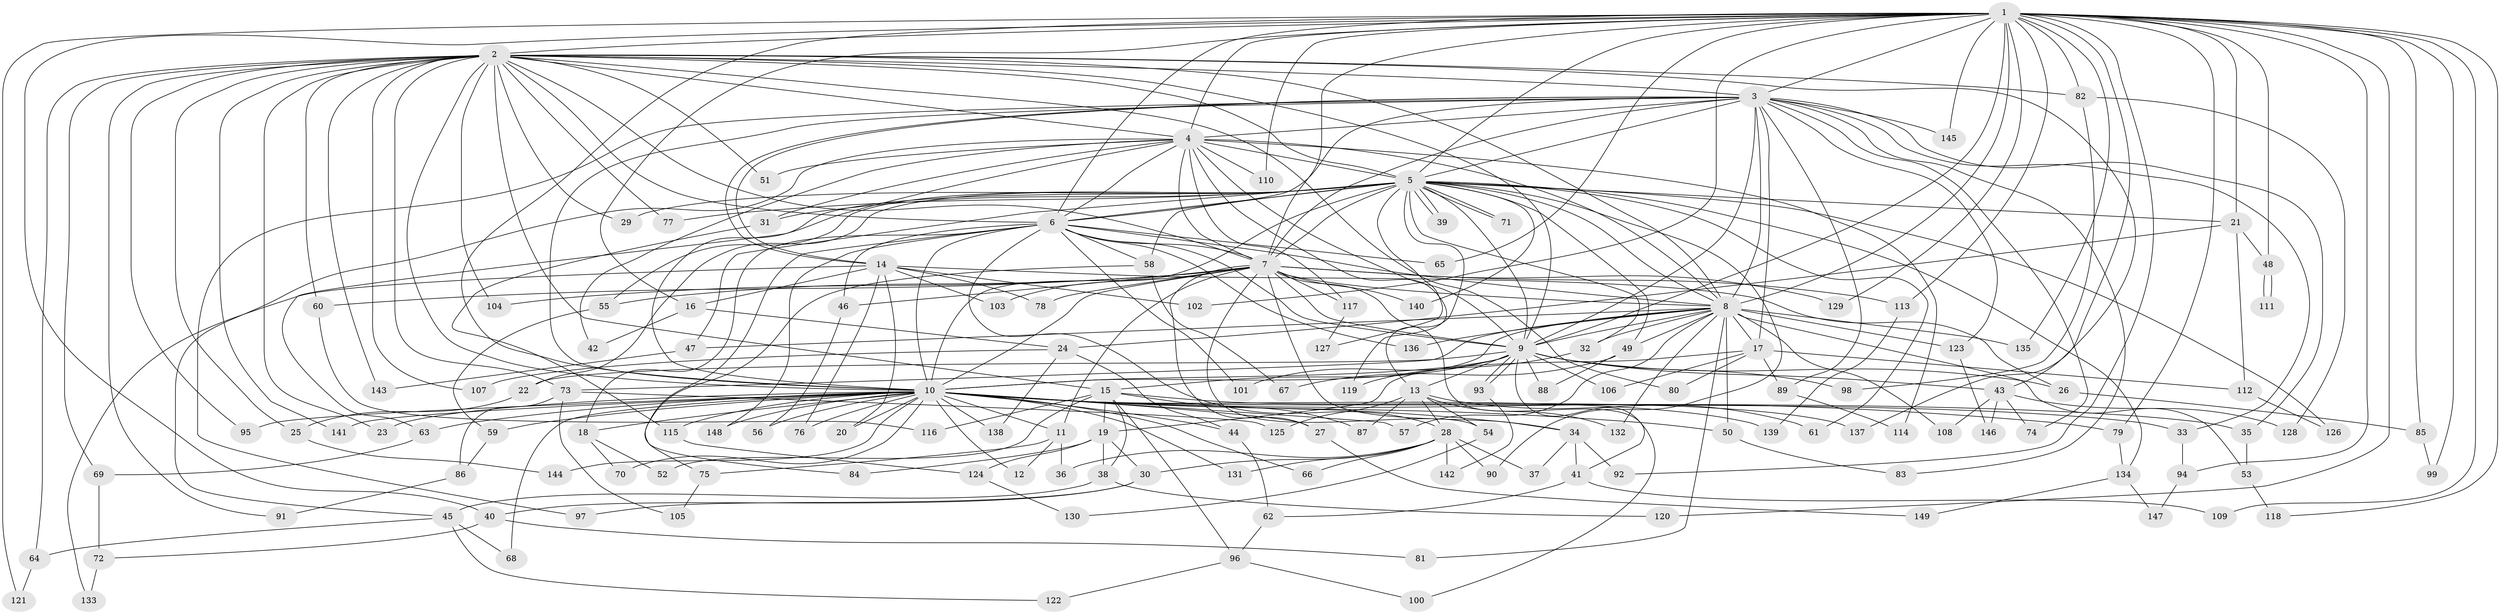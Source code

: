// Generated by graph-tools (version 1.1) at 2025/49/03/09/25 03:49:30]
// undirected, 149 vertices, 323 edges
graph export_dot {
graph [start="1"]
  node [color=gray90,style=filled];
  1;
  2;
  3;
  4;
  5;
  6;
  7;
  8;
  9;
  10;
  11;
  12;
  13;
  14;
  15;
  16;
  17;
  18;
  19;
  20;
  21;
  22;
  23;
  24;
  25;
  26;
  27;
  28;
  29;
  30;
  31;
  32;
  33;
  34;
  35;
  36;
  37;
  38;
  39;
  40;
  41;
  42;
  43;
  44;
  45;
  46;
  47;
  48;
  49;
  50;
  51;
  52;
  53;
  54;
  55;
  56;
  57;
  58;
  59;
  60;
  61;
  62;
  63;
  64;
  65;
  66;
  67;
  68;
  69;
  70;
  71;
  72;
  73;
  74;
  75;
  76;
  77;
  78;
  79;
  80;
  81;
  82;
  83;
  84;
  85;
  86;
  87;
  88;
  89;
  90;
  91;
  92;
  93;
  94;
  95;
  96;
  97;
  98;
  99;
  100;
  101;
  102;
  103;
  104;
  105;
  106;
  107;
  108;
  109;
  110;
  111;
  112;
  113;
  114;
  115;
  116;
  117;
  118;
  119;
  120;
  121;
  122;
  123;
  124;
  125;
  126;
  127;
  128;
  129;
  130;
  131;
  132;
  133;
  134;
  135;
  136;
  137;
  138;
  139;
  140;
  141;
  142;
  143;
  144;
  145;
  146;
  147;
  148;
  149;
  1 -- 2;
  1 -- 3;
  1 -- 4;
  1 -- 5;
  1 -- 6;
  1 -- 7;
  1 -- 8;
  1 -- 9;
  1 -- 10;
  1 -- 16;
  1 -- 21;
  1 -- 40;
  1 -- 48;
  1 -- 65;
  1 -- 79;
  1 -- 82;
  1 -- 85;
  1 -- 92;
  1 -- 94;
  1 -- 99;
  1 -- 102;
  1 -- 109;
  1 -- 110;
  1 -- 113;
  1 -- 118;
  1 -- 120;
  1 -- 121;
  1 -- 129;
  1 -- 135;
  1 -- 137;
  1 -- 145;
  2 -- 3;
  2 -- 4;
  2 -- 5;
  2 -- 6;
  2 -- 7;
  2 -- 8;
  2 -- 9;
  2 -- 10;
  2 -- 15;
  2 -- 23;
  2 -- 25;
  2 -- 29;
  2 -- 43;
  2 -- 51;
  2 -- 60;
  2 -- 64;
  2 -- 69;
  2 -- 73;
  2 -- 77;
  2 -- 80;
  2 -- 82;
  2 -- 91;
  2 -- 95;
  2 -- 104;
  2 -- 107;
  2 -- 141;
  2 -- 143;
  3 -- 4;
  3 -- 5;
  3 -- 6;
  3 -- 7;
  3 -- 8;
  3 -- 9;
  3 -- 10;
  3 -- 14;
  3 -- 14;
  3 -- 17;
  3 -- 33;
  3 -- 35;
  3 -- 74;
  3 -- 83;
  3 -- 89;
  3 -- 97;
  3 -- 123;
  3 -- 145;
  4 -- 5;
  4 -- 6;
  4 -- 7;
  4 -- 8;
  4 -- 9;
  4 -- 10;
  4 -- 31;
  4 -- 42;
  4 -- 45;
  4 -- 51;
  4 -- 110;
  4 -- 114;
  4 -- 117;
  4 -- 119;
  5 -- 6;
  5 -- 7;
  5 -- 8;
  5 -- 9;
  5 -- 10;
  5 -- 13;
  5 -- 21;
  5 -- 22;
  5 -- 29;
  5 -- 31;
  5 -- 32;
  5 -- 39;
  5 -- 39;
  5 -- 47;
  5 -- 49;
  5 -- 55;
  5 -- 58;
  5 -- 61;
  5 -- 63;
  5 -- 71;
  5 -- 71;
  5 -- 77;
  5 -- 90;
  5 -- 126;
  5 -- 127;
  5 -- 134;
  5 -- 140;
  6 -- 7;
  6 -- 8;
  6 -- 9;
  6 -- 10;
  6 -- 18;
  6 -- 28;
  6 -- 46;
  6 -- 58;
  6 -- 65;
  6 -- 84;
  6 -- 101;
  6 -- 136;
  6 -- 148;
  7 -- 8;
  7 -- 9;
  7 -- 10;
  7 -- 11;
  7 -- 27;
  7 -- 34;
  7 -- 46;
  7 -- 54;
  7 -- 55;
  7 -- 60;
  7 -- 78;
  7 -- 100;
  7 -- 103;
  7 -- 104;
  7 -- 113;
  7 -- 117;
  7 -- 129;
  7 -- 140;
  8 -- 9;
  8 -- 10;
  8 -- 17;
  8 -- 32;
  8 -- 47;
  8 -- 49;
  8 -- 50;
  8 -- 53;
  8 -- 57;
  8 -- 73;
  8 -- 81;
  8 -- 108;
  8 -- 123;
  8 -- 132;
  8 -- 135;
  8 -- 136;
  9 -- 10;
  9 -- 13;
  9 -- 15;
  9 -- 22;
  9 -- 26;
  9 -- 41;
  9 -- 43;
  9 -- 88;
  9 -- 93;
  9 -- 93;
  9 -- 98;
  9 -- 101;
  9 -- 106;
  10 -- 11;
  10 -- 12;
  10 -- 18;
  10 -- 20;
  10 -- 23;
  10 -- 27;
  10 -- 33;
  10 -- 34;
  10 -- 35;
  10 -- 44;
  10 -- 50;
  10 -- 56;
  10 -- 57;
  10 -- 59;
  10 -- 63;
  10 -- 66;
  10 -- 68;
  10 -- 70;
  10 -- 76;
  10 -- 79;
  10 -- 95;
  10 -- 115;
  10 -- 131;
  10 -- 138;
  10 -- 139;
  10 -- 141;
  10 -- 144;
  10 -- 148;
  11 -- 12;
  11 -- 36;
  11 -- 75;
  13 -- 28;
  13 -- 54;
  13 -- 61;
  13 -- 87;
  13 -- 125;
  13 -- 132;
  14 -- 16;
  14 -- 20;
  14 -- 26;
  14 -- 76;
  14 -- 78;
  14 -- 102;
  14 -- 103;
  14 -- 133;
  15 -- 19;
  15 -- 38;
  15 -- 52;
  15 -- 87;
  15 -- 96;
  15 -- 116;
  15 -- 137;
  16 -- 24;
  16 -- 42;
  17 -- 19;
  17 -- 80;
  17 -- 89;
  17 -- 106;
  17 -- 112;
  18 -- 52;
  18 -- 70;
  19 -- 30;
  19 -- 38;
  19 -- 84;
  19 -- 124;
  21 -- 24;
  21 -- 48;
  21 -- 112;
  22 -- 25;
  24 -- 44;
  24 -- 107;
  24 -- 138;
  25 -- 144;
  26 -- 85;
  27 -- 149;
  28 -- 30;
  28 -- 36;
  28 -- 37;
  28 -- 66;
  28 -- 90;
  28 -- 131;
  28 -- 142;
  30 -- 40;
  30 -- 97;
  31 -- 115;
  32 -- 119;
  33 -- 94;
  34 -- 37;
  34 -- 41;
  34 -- 92;
  35 -- 53;
  38 -- 45;
  38 -- 120;
  40 -- 72;
  40 -- 81;
  41 -- 62;
  41 -- 109;
  43 -- 74;
  43 -- 108;
  43 -- 128;
  43 -- 146;
  44 -- 62;
  45 -- 64;
  45 -- 68;
  45 -- 122;
  46 -- 56;
  47 -- 143;
  48 -- 111;
  48 -- 111;
  49 -- 67;
  49 -- 88;
  50 -- 83;
  53 -- 118;
  54 -- 130;
  55 -- 59;
  58 -- 67;
  58 -- 75;
  59 -- 86;
  60 -- 116;
  62 -- 96;
  63 -- 69;
  64 -- 121;
  69 -- 72;
  72 -- 133;
  73 -- 86;
  73 -- 105;
  73 -- 125;
  75 -- 105;
  79 -- 134;
  82 -- 98;
  82 -- 128;
  85 -- 99;
  86 -- 91;
  89 -- 114;
  93 -- 142;
  94 -- 147;
  96 -- 100;
  96 -- 122;
  112 -- 126;
  113 -- 139;
  115 -- 124;
  117 -- 127;
  123 -- 146;
  124 -- 130;
  134 -- 147;
  134 -- 149;
}
